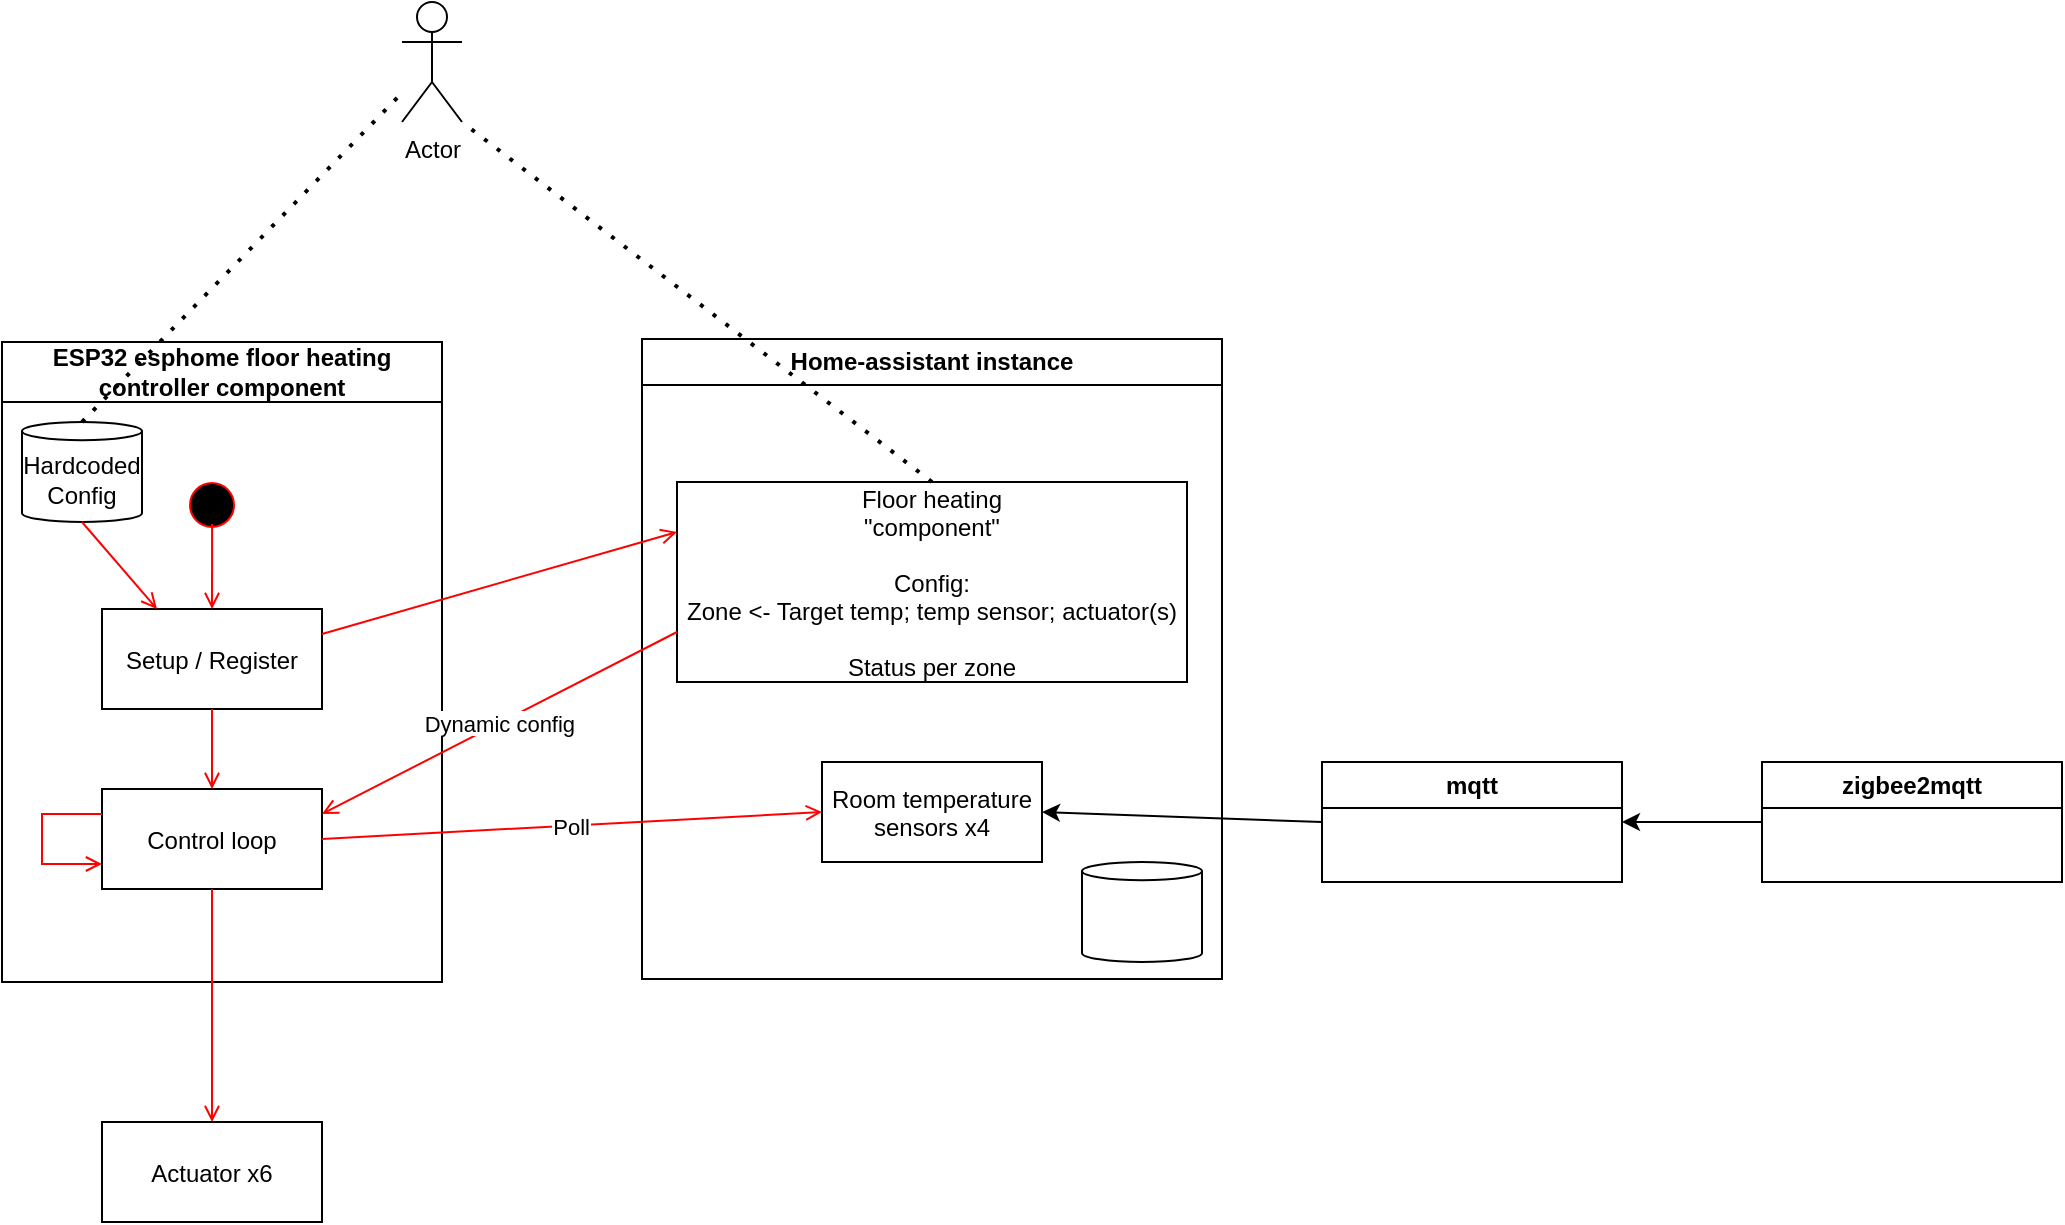 <mxfile version="22.0.0" type="github">
  <diagram name="Page-1" id="e7e014a7-5840-1c2e-5031-d8a46d1fe8dd">
    <mxGraphModel dx="1430" dy="772" grid="1" gridSize="10" guides="1" tooltips="1" connect="1" arrows="1" fold="1" page="1" pageScale="1" pageWidth="1169" pageHeight="826" background="none" math="0" shadow="0">
      <root>
        <mxCell id="0" />
        <mxCell id="1" parent="0" />
        <mxCell id="2" value="ESP32 esphome floor heating controller component" style="swimlane;whiteSpace=wrap;startSize=30;" parent="1" vertex="1">
          <mxGeometry x="80" y="230" width="220" height="320" as="geometry">
            <mxRectangle x="164.5" y="128" width="90" height="30" as="alternateBounds" />
          </mxGeometry>
        </mxCell>
        <mxCell id="5" value="" style="ellipse;shape=startState;fillColor=#000000;strokeColor=#ff0000;" parent="2" vertex="1">
          <mxGeometry x="90" y="66.5" width="30" height="30" as="geometry" />
        </mxCell>
        <mxCell id="8" value="Setup / Register" style="" parent="2" vertex="1">
          <mxGeometry x="50" y="133.5" width="110" height="50" as="geometry" />
        </mxCell>
        <mxCell id="9" value="" style="endArrow=open;strokeColor=#FF0000;endFill=1;rounded=0;exitX=0.501;exitY=0.815;exitDx=0;exitDy=0;exitPerimeter=0;" parent="2" source="5" target="8" edge="1">
          <mxGeometry relative="1" as="geometry">
            <mxPoint x="105" y="113.5" as="sourcePoint" />
          </mxGeometry>
        </mxCell>
        <mxCell id="10" value="Control loop" style="" parent="2" vertex="1">
          <mxGeometry x="50" y="223.5" width="110" height="50" as="geometry" />
        </mxCell>
        <mxCell id="11" value="" style="endArrow=open;strokeColor=#FF0000;endFill=1;rounded=0" parent="2" source="8" target="10" edge="1">
          <mxGeometry relative="1" as="geometry" />
        </mxCell>
        <mxCell id="12" value="" style="edgeStyle=elbowEdgeStyle;elbow=horizontal;strokeColor=#FF0000;endArrow=open;endFill=1;rounded=0;entryX=0;entryY=0.75;entryDx=0;entryDy=0;exitX=0;exitY=0.25;exitDx=0;exitDy=0;" parent="2" source="10" target="10" edge="1">
          <mxGeometry width="100" height="100" relative="1" as="geometry">
            <mxPoint x="150" y="213.5" as="sourcePoint" />
            <mxPoint x="250" y="113.5" as="targetPoint" />
            <Array as="points">
              <mxPoint x="20" y="273.5" />
              <mxPoint x="40" y="263.5" />
            </Array>
          </mxGeometry>
        </mxCell>
        <mxCell id="QLrBdRWNdMAMxUqqfBwt-62" value="Hardcoded&lt;br&gt;Config" style="shape=cylinder3;whiteSpace=wrap;html=1;boundedLbl=1;backgroundOutline=1;size=4.552;" parent="2" vertex="1">
          <mxGeometry x="10" y="40" width="60" height="50" as="geometry" />
        </mxCell>
        <mxCell id="QLrBdRWNdMAMxUqqfBwt-63" value="" style="endArrow=open;strokeColor=#FF0000;endFill=1;rounded=0;exitX=0.5;exitY=1;exitDx=0;exitDy=0;exitPerimeter=0;entryX=0.25;entryY=0;entryDx=0;entryDy=0;" parent="2" source="QLrBdRWNdMAMxUqqfBwt-62" target="8" edge="1">
          <mxGeometry relative="1" as="geometry">
            <mxPoint x="115" y="100.5" as="sourcePoint" />
            <mxPoint x="115" y="143.5" as="targetPoint" />
          </mxGeometry>
        </mxCell>
        <mxCell id="QLrBdRWNdMAMxUqqfBwt-50" value="Actuator x6" style="" parent="1" vertex="1">
          <mxGeometry x="130" y="620" width="110" height="50" as="geometry" />
        </mxCell>
        <mxCell id="QLrBdRWNdMAMxUqqfBwt-51" value="" style="endArrow=open;strokeColor=#FF0000;endFill=1;rounded=0;exitX=0.5;exitY=1;exitDx=0;exitDy=0;entryX=0.5;entryY=0;entryDx=0;entryDy=0;" parent="1" source="10" target="QLrBdRWNdMAMxUqqfBwt-50" edge="1">
          <mxGeometry relative="1" as="geometry">
            <mxPoint x="325" y="470" as="sourcePoint" />
            <mxPoint x="325" y="525" as="targetPoint" />
          </mxGeometry>
        </mxCell>
        <mxCell id="QLrBdRWNdMAMxUqqfBwt-52" value="Home-assistant instance" style="swimlane;whiteSpace=wrap" parent="1" vertex="1">
          <mxGeometry x="400" y="228.5" width="290" height="320" as="geometry">
            <mxRectangle x="164.5" y="128" width="90" height="30" as="alternateBounds" />
          </mxGeometry>
        </mxCell>
        <mxCell id="QLrBdRWNdMAMxUqqfBwt-54" value="Floor heating &#xa;&quot;component&quot;&#xa;&#xa;Config:&#xa;Zone &lt;- Target temp; temp sensor; actuator(s)&#xa;&#xa;Status per zone" style="" parent="QLrBdRWNdMAMxUqqfBwt-52" vertex="1">
          <mxGeometry x="17.5" y="71.5" width="255" height="100" as="geometry" />
        </mxCell>
        <mxCell id="QLrBdRWNdMAMxUqqfBwt-56" value="Room temperature&#xa;sensors x4" style="" parent="QLrBdRWNdMAMxUqqfBwt-52" vertex="1">
          <mxGeometry x="90" y="211.5" width="110" height="50" as="geometry" />
        </mxCell>
        <mxCell id="UAziZv-WyeMxiOvAvGDg-20" value="" style="shape=cylinder3;whiteSpace=wrap;html=1;boundedLbl=1;backgroundOutline=1;size=4.552;" vertex="1" parent="QLrBdRWNdMAMxUqqfBwt-52">
          <mxGeometry x="220" y="261.5" width="60" height="50" as="geometry" />
        </mxCell>
        <mxCell id="QLrBdRWNdMAMxUqqfBwt-60" value="Poll" style="endArrow=open;strokeColor=#FF0000;endFill=1;rounded=0;exitX=1;exitY=0.5;exitDx=0;exitDy=0;entryX=0;entryY=0.5;entryDx=0;entryDy=0;" parent="1" source="10" target="QLrBdRWNdMAMxUqqfBwt-56" edge="1">
          <mxGeometry relative="1" as="geometry">
            <mxPoint x="260" y="474" as="sourcePoint" />
            <mxPoint x="430" y="470" as="targetPoint" />
          </mxGeometry>
        </mxCell>
        <mxCell id="QLrBdRWNdMAMxUqqfBwt-61" value="" style="endArrow=open;strokeColor=#FF0000;endFill=1;rounded=0;exitX=1;exitY=0.25;exitDx=0;exitDy=0;entryX=0;entryY=0.25;entryDx=0;entryDy=0;" parent="1" source="8" target="QLrBdRWNdMAMxUqqfBwt-54" edge="1">
          <mxGeometry relative="1" as="geometry">
            <mxPoint x="250" y="492" as="sourcePoint" />
            <mxPoint x="440" y="492" as="targetPoint" />
          </mxGeometry>
        </mxCell>
        <mxCell id="QLrBdRWNdMAMxUqqfBwt-64" value="Dynamic config" style="endArrow=open;strokeColor=#FF0000;endFill=1;rounded=0;exitX=0;exitY=0.75;exitDx=0;exitDy=0;entryX=1;entryY=0.25;entryDx=0;entryDy=0;" parent="1" source="QLrBdRWNdMAMxUqqfBwt-54" target="10" edge="1">
          <mxGeometry relative="1" as="geometry">
            <mxPoint x="340" y="430" as="sourcePoint" />
            <mxPoint x="270" y="440" as="targetPoint" />
          </mxGeometry>
        </mxCell>
        <mxCell id="QLrBdRWNdMAMxUqqfBwt-65" value="Actor" style="shape=umlActor;verticalLabelPosition=bottom;verticalAlign=top;html=1;outlineConnect=0;" parent="1" vertex="1">
          <mxGeometry x="280" y="60" width="30" height="60" as="geometry" />
        </mxCell>
        <mxCell id="QLrBdRWNdMAMxUqqfBwt-67" value="" style="endArrow=none;dashed=1;html=1;dashPattern=1 3;strokeWidth=2;rounded=0;exitX=0.5;exitY=0;exitDx=0;exitDy=0;exitPerimeter=0;" parent="1" source="QLrBdRWNdMAMxUqqfBwt-62" target="QLrBdRWNdMAMxUqqfBwt-65" edge="1">
          <mxGeometry width="50" height="50" relative="1" as="geometry">
            <mxPoint x="160" y="190" as="sourcePoint" />
            <mxPoint x="210" y="140" as="targetPoint" />
          </mxGeometry>
        </mxCell>
        <mxCell id="QLrBdRWNdMAMxUqqfBwt-68" value="" style="endArrow=none;dashed=1;html=1;dashPattern=1 3;strokeWidth=2;rounded=0;exitX=0.5;exitY=0;exitDx=0;exitDy=0;entryX=1;entryY=1;entryDx=0;entryDy=0;entryPerimeter=0;" parent="1" source="QLrBdRWNdMAMxUqqfBwt-54" target="QLrBdRWNdMAMxUqqfBwt-65" edge="1">
          <mxGeometry width="50" height="50" relative="1" as="geometry">
            <mxPoint x="130" y="280" as="sourcePoint" />
            <mxPoint x="126" y="160" as="targetPoint" />
          </mxGeometry>
        </mxCell>
        <mxCell id="UAziZv-WyeMxiOvAvGDg-12" value="zigbee2mqtt" style="swimlane;whiteSpace=wrap" vertex="1" parent="1">
          <mxGeometry x="960" y="440" width="150" height="60" as="geometry">
            <mxRectangle x="164.5" y="128" width="90" height="30" as="alternateBounds" />
          </mxGeometry>
        </mxCell>
        <mxCell id="UAziZv-WyeMxiOvAvGDg-15" value="" style="endArrow=classic;html=1;rounded=0;exitX=0;exitY=0.5;exitDx=0;exitDy=0;entryX=1;entryY=0.5;entryDx=0;entryDy=0;" edge="1" parent="1" source="UAziZv-WyeMxiOvAvGDg-12" target="UAziZv-WyeMxiOvAvGDg-17">
          <mxGeometry width="50" height="50" relative="1" as="geometry">
            <mxPoint x="560" y="370" as="sourcePoint" />
            <mxPoint x="610" y="320" as="targetPoint" />
          </mxGeometry>
        </mxCell>
        <mxCell id="UAziZv-WyeMxiOvAvGDg-17" value="mqtt" style="swimlane;whiteSpace=wrap" vertex="1" parent="1">
          <mxGeometry x="740" y="440" width="150" height="60" as="geometry">
            <mxRectangle x="164.5" y="128" width="90" height="30" as="alternateBounds" />
          </mxGeometry>
        </mxCell>
        <mxCell id="UAziZv-WyeMxiOvAvGDg-18" value="" style="endArrow=classic;html=1;rounded=0;exitX=0;exitY=0.5;exitDx=0;exitDy=0;entryX=1;entryY=0.5;entryDx=0;entryDy=0;" edge="1" parent="1" source="UAziZv-WyeMxiOvAvGDg-17" target="QLrBdRWNdMAMxUqqfBwt-56">
          <mxGeometry width="50" height="50" relative="1" as="geometry">
            <mxPoint x="900" y="423" as="sourcePoint" />
            <mxPoint x="840" y="370" as="targetPoint" />
          </mxGeometry>
        </mxCell>
      </root>
    </mxGraphModel>
  </diagram>
</mxfile>
